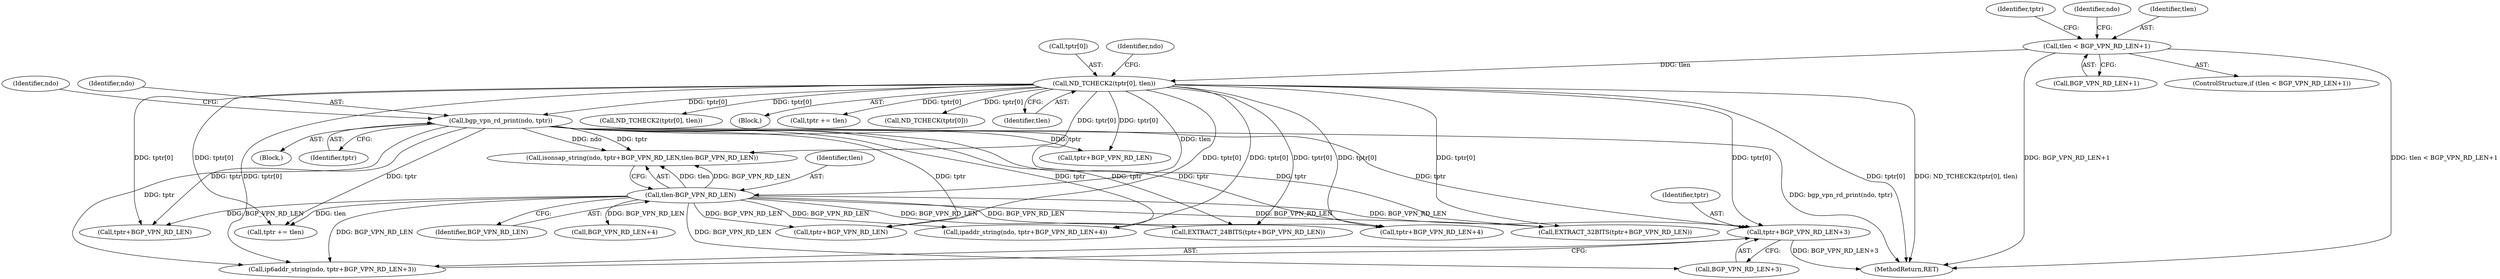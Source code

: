 digraph "0_tcpdump_ffde45acf3348f8353fb4064a1b21683ee6b5ddf@pointer" {
"1001060" [label="(Call,tptr+BGP_VPN_RD_LEN+3)"];
"1001004" [label="(Call,ND_TCHECK2(tptr[0], tlen))"];
"1000989" [label="(Call,tlen < BGP_VPN_RD_LEN+1)"];
"1001015" [label="(Call,bgp_vpn_rd_print(ndo, tptr))"];
"1001023" [label="(Call,tlen-BGP_VPN_RD_LEN)"];
"1001065" [label="(Call,tptr += tlen)"];
"1001006" [label="(Identifier,tptr)"];
"1001073" [label="(Call,ND_TCHECK2(tptr[0], tlen))"];
"1001003" [label="(Block,)"];
"1001019" [label="(Identifier,ndo)"];
"1001042" [label="(Call,BGP_VPN_RD_LEN+4)"];
"1001028" [label="(Call,EXTRACT_32BITS(tptr+BGP_VPN_RD_LEN))"];
"1001025" [label="(Identifier,BGP_VPN_RD_LEN)"];
"1001017" [label="(Identifier,tptr)"];
"1001111" [label="(Call,tptr += tlen)"];
"1001114" [label="(Call,ND_TCHECK(tptr[0]))"];
"1001038" [label="(Call,ipaddr_string(ndo, tptr+BGP_VPN_RD_LEN+4))"];
"1001060" [label="(Call,tptr+BGP_VPN_RD_LEN+3)"];
"1001004" [label="(Call,ND_TCHECK2(tptr[0], tlen))"];
"1001015" [label="(Call,bgp_vpn_rd_print(ndo, tptr))"];
"1001018" [label="(Call,isonsap_string(ndo, tptr+BGP_VPN_RD_LEN,tlen-BGP_VPN_RD_LEN))"];
"1001005" [label="(Call,tptr[0])"];
"1001061" [label="(Identifier,tptr)"];
"1002915" [label="(MethodReturn,RET)"];
"1000988" [label="(ControlStructure,if (tlen < BGP_VPN_RD_LEN+1))"];
"1001016" [label="(Identifier,ndo)"];
"1001048" [label="(Call,EXTRACT_24BITS(tptr+BGP_VPN_RD_LEN))"];
"1000989" [label="(Call,tlen < BGP_VPN_RD_LEN+1)"];
"1001040" [label="(Call,tptr+BGP_VPN_RD_LEN+4)"];
"1001020" [label="(Call,tptr+BGP_VPN_RD_LEN)"];
"1001014" [label="(Block,)"];
"1001008" [label="(Identifier,tlen)"];
"1001011" [label="(Identifier,ndo)"];
"1000997" [label="(Identifier,ndo)"];
"1001062" [label="(Call,BGP_VPN_RD_LEN+3)"];
"1000990" [label="(Identifier,tlen)"];
"1001049" [label="(Call,tptr+BGP_VPN_RD_LEN)"];
"1001029" [label="(Call,tptr+BGP_VPN_RD_LEN)"];
"1001023" [label="(Call,tlen-BGP_VPN_RD_LEN)"];
"1001024" [label="(Identifier,tlen)"];
"1000991" [label="(Call,BGP_VPN_RD_LEN+1)"];
"1001058" [label="(Call,ip6addr_string(ndo, tptr+BGP_VPN_RD_LEN+3))"];
"1001060" -> "1001058"  [label="AST: "];
"1001060" -> "1001062"  [label="CFG: "];
"1001061" -> "1001060"  [label="AST: "];
"1001062" -> "1001060"  [label="AST: "];
"1001058" -> "1001060"  [label="CFG: "];
"1001060" -> "1002915"  [label="DDG: BGP_VPN_RD_LEN+3"];
"1001004" -> "1001060"  [label="DDG: tptr[0]"];
"1001015" -> "1001060"  [label="DDG: tptr"];
"1001023" -> "1001060"  [label="DDG: BGP_VPN_RD_LEN"];
"1001004" -> "1001003"  [label="AST: "];
"1001004" -> "1001008"  [label="CFG: "];
"1001005" -> "1001004"  [label="AST: "];
"1001008" -> "1001004"  [label="AST: "];
"1001011" -> "1001004"  [label="CFG: "];
"1001004" -> "1002915"  [label="DDG: ND_TCHECK2(tptr[0], tlen)"];
"1001004" -> "1002915"  [label="DDG: tptr[0]"];
"1000989" -> "1001004"  [label="DDG: tlen"];
"1001004" -> "1001015"  [label="DDG: tptr[0]"];
"1001004" -> "1001018"  [label="DDG: tptr[0]"];
"1001004" -> "1001020"  [label="DDG: tptr[0]"];
"1001004" -> "1001023"  [label="DDG: tlen"];
"1001004" -> "1001028"  [label="DDG: tptr[0]"];
"1001004" -> "1001029"  [label="DDG: tptr[0]"];
"1001004" -> "1001038"  [label="DDG: tptr[0]"];
"1001004" -> "1001040"  [label="DDG: tptr[0]"];
"1001004" -> "1001048"  [label="DDG: tptr[0]"];
"1001004" -> "1001049"  [label="DDG: tptr[0]"];
"1001004" -> "1001058"  [label="DDG: tptr[0]"];
"1001004" -> "1001065"  [label="DDG: tptr[0]"];
"1001004" -> "1001073"  [label="DDG: tptr[0]"];
"1001004" -> "1001111"  [label="DDG: tptr[0]"];
"1001004" -> "1001114"  [label="DDG: tptr[0]"];
"1000989" -> "1000988"  [label="AST: "];
"1000989" -> "1000991"  [label="CFG: "];
"1000990" -> "1000989"  [label="AST: "];
"1000991" -> "1000989"  [label="AST: "];
"1000997" -> "1000989"  [label="CFG: "];
"1001006" -> "1000989"  [label="CFG: "];
"1000989" -> "1002915"  [label="DDG: tlen < BGP_VPN_RD_LEN+1"];
"1000989" -> "1002915"  [label="DDG: BGP_VPN_RD_LEN+1"];
"1001015" -> "1001014"  [label="AST: "];
"1001015" -> "1001017"  [label="CFG: "];
"1001016" -> "1001015"  [label="AST: "];
"1001017" -> "1001015"  [label="AST: "];
"1001019" -> "1001015"  [label="CFG: "];
"1001015" -> "1002915"  [label="DDG: bgp_vpn_rd_print(ndo, tptr)"];
"1001015" -> "1001018"  [label="DDG: ndo"];
"1001015" -> "1001018"  [label="DDG: tptr"];
"1001015" -> "1001020"  [label="DDG: tptr"];
"1001015" -> "1001028"  [label="DDG: tptr"];
"1001015" -> "1001029"  [label="DDG: tptr"];
"1001015" -> "1001038"  [label="DDG: tptr"];
"1001015" -> "1001040"  [label="DDG: tptr"];
"1001015" -> "1001048"  [label="DDG: tptr"];
"1001015" -> "1001049"  [label="DDG: tptr"];
"1001015" -> "1001058"  [label="DDG: tptr"];
"1001015" -> "1001065"  [label="DDG: tptr"];
"1001023" -> "1001018"  [label="AST: "];
"1001023" -> "1001025"  [label="CFG: "];
"1001024" -> "1001023"  [label="AST: "];
"1001025" -> "1001023"  [label="AST: "];
"1001018" -> "1001023"  [label="CFG: "];
"1001023" -> "1001018"  [label="DDG: tlen"];
"1001023" -> "1001018"  [label="DDG: BGP_VPN_RD_LEN"];
"1001023" -> "1001028"  [label="DDG: BGP_VPN_RD_LEN"];
"1001023" -> "1001029"  [label="DDG: BGP_VPN_RD_LEN"];
"1001023" -> "1001038"  [label="DDG: BGP_VPN_RD_LEN"];
"1001023" -> "1001040"  [label="DDG: BGP_VPN_RD_LEN"];
"1001023" -> "1001042"  [label="DDG: BGP_VPN_RD_LEN"];
"1001023" -> "1001048"  [label="DDG: BGP_VPN_RD_LEN"];
"1001023" -> "1001049"  [label="DDG: BGP_VPN_RD_LEN"];
"1001023" -> "1001058"  [label="DDG: BGP_VPN_RD_LEN"];
"1001023" -> "1001062"  [label="DDG: BGP_VPN_RD_LEN"];
"1001023" -> "1001065"  [label="DDG: tlen"];
}
